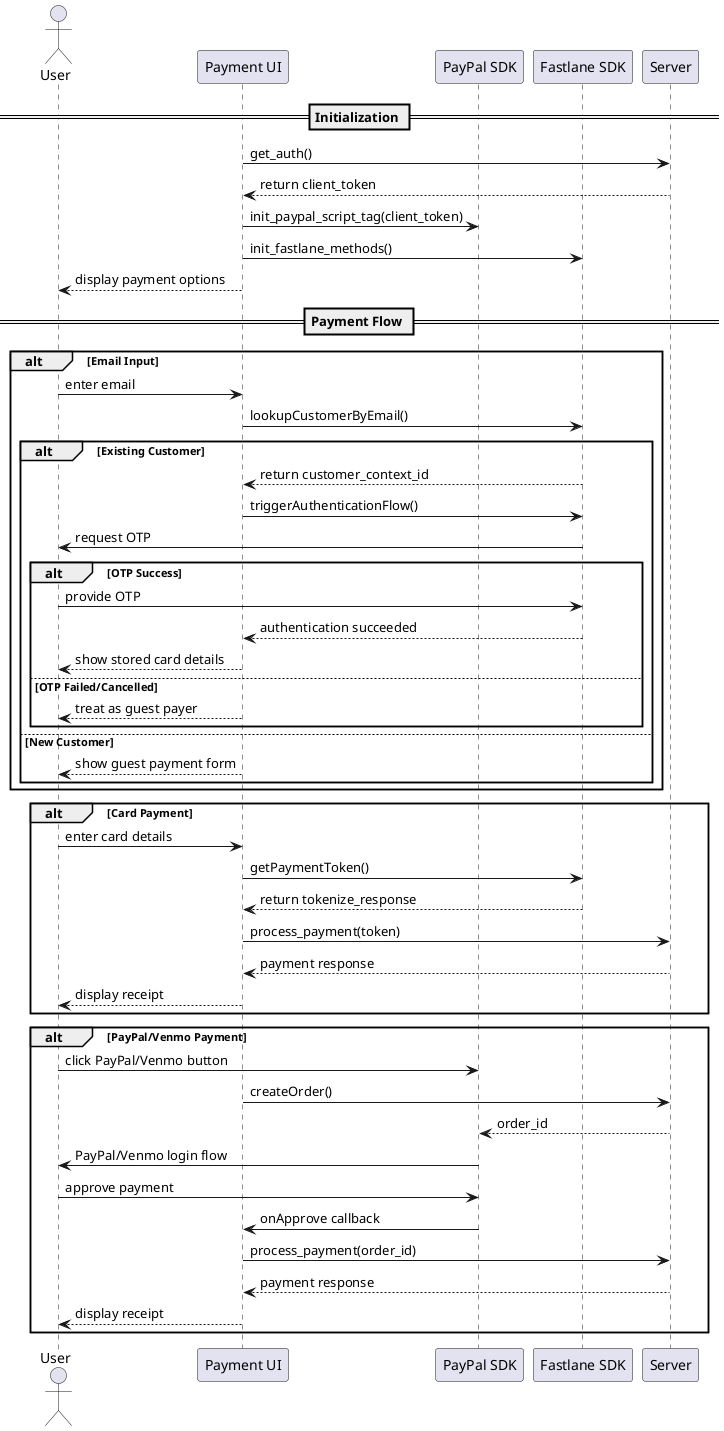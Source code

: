 @startuml

actor User
participant "Payment UI" as UI
participant "PayPal SDK" as PayPal
participant "Fastlane SDK" as Fastlane
participant "Server" as Server

== Initialization ==
UI -> Server: get_auth()
Server --> UI: return client_token
UI -> PayPal: init_paypal_script_tag(client_token)
UI -> Fastlane: init_fastlane_methods()
UI --> User: display payment options

== Payment Flow ==
alt Email Input
    User -> UI: enter email
    UI -> Fastlane: lookupCustomerByEmail()
    
    alt Existing Customer
        Fastlane --> UI: return customer_context_id
        UI -> Fastlane: triggerAuthenticationFlow()
        Fastlane -> User: request OTP
        
        alt OTP Success
            User -> Fastlane: provide OTP
            Fastlane --> UI: authentication succeeded
            UI --> User: show stored card details
        else OTP Failed/Cancelled
            UI --> User: treat as guest payer
        end
        
    else New Customer
        UI --> User: show guest payment form
    end
end

alt Card Payment
    User -> UI: enter card details
    UI -> Fastlane: getPaymentToken()
    Fastlane --> UI: return tokenize_response
    UI -> Server: process_payment(token)
    Server --> UI: payment response
    UI --> User: display receipt
end

alt PayPal/Venmo Payment
    User -> PayPal: click PayPal/Venmo button
    UI -> Server: createOrder()
    Server --> PayPal: order_id
    PayPal -> User: PayPal/Venmo login flow
    User -> PayPal: approve payment
    PayPal -> UI: onApprove callback
    UI -> Server: process_payment(order_id)
    Server --> UI: payment response
    UI --> User: display receipt
end

@enduml